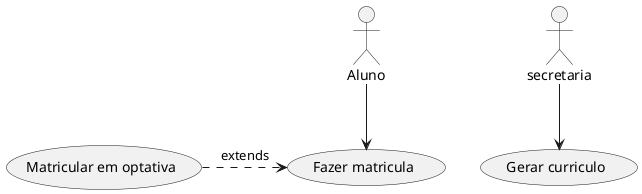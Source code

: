 @startuml
:secretaria:--> (Use)
"Gerar curriculo" as (Use)
"Aluno" as User
"Fazer matricula" as (c1)
"Matricular em optativa" as (c2)
User --> c1
(c2) .> (c1) :extends
@enduml